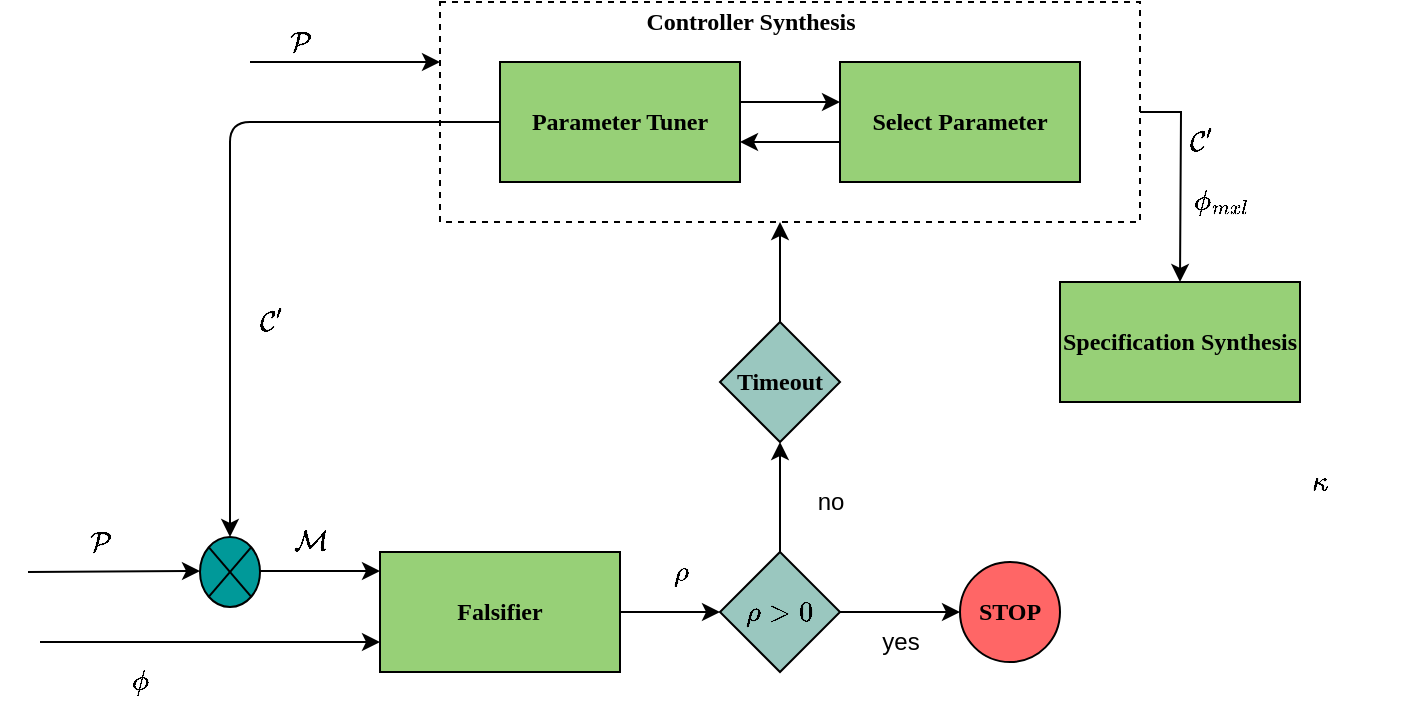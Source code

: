 <mxfile version="14.9.9" type="github">
  <diagram id="HPMyCTs1JtdewsG8-r8l" name="Page-1">
    <mxGraphModel dx="1742" dy="551" grid="1" gridSize="10" guides="1" tooltips="1" connect="1" arrows="1" fold="1" page="1" pageScale="1" pageWidth="850" pageHeight="1100" math="1" shadow="0">
      <root>
        <mxCell id="0" />
        <mxCell id="1" parent="0" />
        <mxCell id="0roCsXZs07hfI-0RXTEd-21" value="" style="endArrow=classic;html=1;" parent="1" edge="1">
          <mxGeometry relative="1" as="geometry">
            <mxPoint x="90" y="464.5" as="sourcePoint" />
            <mxPoint x="160" y="464.5" as="targetPoint" />
          </mxGeometry>
        </mxCell>
        <mxCell id="0roCsXZs07hfI-0RXTEd-46" value="" style="endArrow=classic;html=1;exitX=0.14;exitY=1.25;exitDx=0;exitDy=0;exitPerimeter=0;" parent="1" edge="1" source="0roCsXZs07hfI-0RXTEd-86">
          <mxGeometry relative="1" as="geometry">
            <mxPoint x="-90" y="464.5" as="sourcePoint" />
            <mxPoint x="70" y="464.5" as="targetPoint" />
          </mxGeometry>
        </mxCell>
        <mxCell id="0roCsXZs07hfI-0RXTEd-48" value="" style="endArrow=classic;html=1;" parent="1" edge="1">
          <mxGeometry relative="1" as="geometry">
            <mxPoint x="-10" y="500" as="sourcePoint" />
            <mxPoint x="160" y="500" as="targetPoint" />
          </mxGeometry>
        </mxCell>
        <mxCell id="0roCsXZs07hfI-0RXTEd-75" value="" style="edgeStyle=segmentEdgeStyle;endArrow=classic;html=1;" parent="1" edge="1">
          <mxGeometry width="50" height="50" relative="1" as="geometry">
            <mxPoint x="95" y="210" as="sourcePoint" />
            <mxPoint x="190" y="210" as="targetPoint" />
            <Array as="points">
              <mxPoint x="110" y="210" />
              <mxPoint x="180" y="210" />
            </Array>
          </mxGeometry>
        </mxCell>
        <mxCell id="0roCsXZs07hfI-0RXTEd-82" value="$$\mathcal{C}&#39;$$" style="text;html=1;align=center;verticalAlign=middle;resizable=0;points=[];autosize=1;strokeColor=none;fillColor=none;" parent="1" vertex="1">
          <mxGeometry x="50" y="330" width="110" height="20" as="geometry" />
        </mxCell>
        <mxCell id="0roCsXZs07hfI-0RXTEd-83" value="$$\kappa$$" style="text;html=1;align=center;verticalAlign=middle;resizable=0;points=[];autosize=1;strokeColor=none;fillColor=none;" parent="1" vertex="1">
          <mxGeometry x="590" y="410" width="80" height="20" as="geometry" />
        </mxCell>
        <mxCell id="0roCsXZs07hfI-0RXTEd-85" value="$$\phi$$" style="text;html=1;align=center;verticalAlign=middle;resizable=0;points=[];autosize=1;strokeColor=none;fillColor=none;" parent="1" vertex="1">
          <mxGeometry x="10" y="510" width="60" height="20" as="geometry" />
        </mxCell>
        <mxCell id="0roCsXZs07hfI-0RXTEd-86" value="$$\mathcal{P}$$" style="text;html=1;align=center;verticalAlign=middle;resizable=0;points=[];autosize=1;strokeColor=none;fillColor=none;" parent="1" vertex="1">
          <mxGeometry x="-30" y="440" width="100" height="20" as="geometry" />
        </mxCell>
        <mxCell id="0roCsXZs07hfI-0RXTEd-87" value="$$\rho$$" style="text;html=1;align=center;verticalAlign=middle;resizable=0;points=[];autosize=1;strokeColor=none;fillColor=none;" parent="1" vertex="1">
          <mxGeometry x="280" y="455" width="60" height="20" as="geometry" />
        </mxCell>
        <mxCell id="0roCsXZs07hfI-0RXTEd-89" value="$$\mathcal{M}$$" style="text;html=1;align=center;verticalAlign=middle;resizable=0;points=[];autosize=1;strokeColor=none;fillColor=none;" parent="1" vertex="1">
          <mxGeometry x="70" y="440" width="110" height="20" as="geometry" />
        </mxCell>
        <mxCell id="FNa_Qqf1uXG0-d_bG-Wr-1" value="" style="edgeStyle=orthogonalEdgeStyle;rounded=0;orthogonalLoop=1;jettySize=auto;html=1;" edge="1" parent="1" source="KR0jnZ5FBIjMVYTQxTM6-1" target="KR0jnZ5FBIjMVYTQxTM6-4">
          <mxGeometry relative="1" as="geometry">
            <Array as="points">
              <mxPoint x="370" y="230" />
              <mxPoint x="370" y="230" />
            </Array>
          </mxGeometry>
        </mxCell>
        <mxCell id="KR0jnZ5FBIjMVYTQxTM6-1" value="&lt;font face=&quot;Comic Sans MS&quot;&gt;&lt;b&gt;Parameter Tuner&lt;/b&gt;&lt;/font&gt;" style="rounded=0;whiteSpace=wrap;html=1;fillColor=#97D077;" parent="1" vertex="1">
          <mxGeometry x="220" y="210" width="120" height="60" as="geometry" />
        </mxCell>
        <mxCell id="FNa_Qqf1uXG0-d_bG-Wr-7" value="" style="edgeStyle=orthogonalEdgeStyle;rounded=0;orthogonalLoop=1;jettySize=auto;html=1;" edge="1" parent="1" source="KR0jnZ5FBIjMVYTQxTM6-2" target="FNa_Qqf1uXG0-d_bG-Wr-4">
          <mxGeometry relative="1" as="geometry" />
        </mxCell>
        <mxCell id="KR0jnZ5FBIjMVYTQxTM6-2" value="&lt;font face=&quot;Comic Sans MS&quot;&gt;&lt;b&gt;Falsifier&lt;/b&gt;&lt;/font&gt;" style="rounded=0;whiteSpace=wrap;html=1;fillColor=#97D077;" parent="1" vertex="1">
          <mxGeometry x="160" y="455" width="120" height="60" as="geometry" />
        </mxCell>
        <mxCell id="FNa_Qqf1uXG0-d_bG-Wr-2" value="" style="edgeStyle=orthogonalEdgeStyle;rounded=0;orthogonalLoop=1;jettySize=auto;html=1;" edge="1" parent="1" source="KR0jnZ5FBIjMVYTQxTM6-4" target="KR0jnZ5FBIjMVYTQxTM6-1">
          <mxGeometry relative="1" as="geometry">
            <Array as="points">
              <mxPoint x="350" y="250" />
              <mxPoint x="350" y="250" />
            </Array>
          </mxGeometry>
        </mxCell>
        <mxCell id="KR0jnZ5FBIjMVYTQxTM6-4" value="&lt;b&gt;&lt;font face=&quot;Comic Sans MS&quot;&gt;Select Parameter&lt;/font&gt;&lt;/b&gt;" style="rounded=0;whiteSpace=wrap;html=1;fillColor=#97D077;" parent="1" vertex="1">
          <mxGeometry x="390" y="210" width="120" height="60" as="geometry" />
        </mxCell>
        <mxCell id="KR0jnZ5FBIjMVYTQxTM6-8" value="" style="edgeStyle=segmentEdgeStyle;endArrow=classic;html=1;exitX=0;exitY=0.5;exitDx=0;exitDy=0;entryX=0.5;entryY=0;entryDx=0;entryDy=0;" parent="1" source="KR0jnZ5FBIjMVYTQxTM6-1" edge="1" target="KR0jnZ5FBIjMVYTQxTM6-9">
          <mxGeometry width="50" height="50" relative="1" as="geometry">
            <mxPoint x="215" y="280" as="sourcePoint" />
            <mxPoint x="90" y="410" as="targetPoint" />
          </mxGeometry>
        </mxCell>
        <mxCell id="KR0jnZ5FBIjMVYTQxTM6-9" value="" style="shape=sumEllipse;perimeter=ellipsePerimeter;whiteSpace=wrap;html=1;backgroundOutline=1;fillColor=#009999;" parent="1" vertex="1">
          <mxGeometry x="70" y="447.5" width="30" height="35" as="geometry" />
        </mxCell>
        <mxCell id="FNa_Qqf1uXG0-d_bG-Wr-14" value="" style="edgeStyle=orthogonalEdgeStyle;rounded=0;orthogonalLoop=1;jettySize=auto;html=1;" edge="1" parent="1" source="FNa_Qqf1uXG0-d_bG-Wr-3" target="FNa_Qqf1uXG0-d_bG-Wr-10">
          <mxGeometry relative="1" as="geometry">
            <Array as="points">
              <mxPoint x="360" y="310" />
              <mxPoint x="360" y="310" />
            </Array>
          </mxGeometry>
        </mxCell>
        <mxCell id="FNa_Qqf1uXG0-d_bG-Wr-3" value="&lt;font face=&quot;Comic Sans MS&quot;&gt;&lt;b&gt;Timeout&lt;/b&gt;&lt;/font&gt;" style="rhombus;whiteSpace=wrap;html=1;fillColor=#9AC7BF;" vertex="1" parent="1">
          <mxGeometry x="330" y="340" width="60" height="60" as="geometry" />
        </mxCell>
        <mxCell id="FNa_Qqf1uXG0-d_bG-Wr-8" value="" style="edgeStyle=orthogonalEdgeStyle;rounded=0;orthogonalLoop=1;jettySize=auto;html=1;" edge="1" parent="1" source="FNa_Qqf1uXG0-d_bG-Wr-4" target="FNa_Qqf1uXG0-d_bG-Wr-3">
          <mxGeometry relative="1" as="geometry" />
        </mxCell>
        <mxCell id="FNa_Qqf1uXG0-d_bG-Wr-9" value="" style="edgeStyle=orthogonalEdgeStyle;rounded=0;orthogonalLoop=1;jettySize=auto;html=1;" edge="1" parent="1" source="FNa_Qqf1uXG0-d_bG-Wr-4" target="FNa_Qqf1uXG0-d_bG-Wr-6">
          <mxGeometry relative="1" as="geometry" />
        </mxCell>
        <mxCell id="FNa_Qqf1uXG0-d_bG-Wr-4" value="&lt;b&gt;$$\rho&amp;gt;0$$&lt;/b&gt;" style="rhombus;whiteSpace=wrap;html=1;fillColor=#9AC7BF;" vertex="1" parent="1">
          <mxGeometry x="330" y="455" width="60" height="60" as="geometry" />
        </mxCell>
        <mxCell id="FNa_Qqf1uXG0-d_bG-Wr-5" value="&lt;b&gt;&lt;font face=&quot;Comic Sans MS&quot;&gt;Specification Synthesis&lt;br&gt;&lt;/font&gt;&lt;/b&gt;" style="rounded=0;whiteSpace=wrap;html=1;fillColor=#97D077;" vertex="1" parent="1">
          <mxGeometry x="500" y="320" width="120" height="60" as="geometry" />
        </mxCell>
        <mxCell id="FNa_Qqf1uXG0-d_bG-Wr-6" value="&lt;b&gt;&lt;font face=&quot;Comic Sans MS&quot;&gt;STOP&lt;/font&gt;&lt;/b&gt;" style="ellipse;whiteSpace=wrap;html=1;aspect=fixed;fillColor=#FF6666;" vertex="1" parent="1">
          <mxGeometry x="450" y="460" width="50" height="50" as="geometry" />
        </mxCell>
        <mxCell id="FNa_Qqf1uXG0-d_bG-Wr-16" style="edgeStyle=orthogonalEdgeStyle;rounded=0;orthogonalLoop=1;jettySize=auto;html=1;" edge="1" parent="1" source="FNa_Qqf1uXG0-d_bG-Wr-10">
          <mxGeometry relative="1" as="geometry">
            <mxPoint x="560" y="320" as="targetPoint" />
          </mxGeometry>
        </mxCell>
        <mxCell id="FNa_Qqf1uXG0-d_bG-Wr-10" value="" style="rounded=0;whiteSpace=wrap;html=1;fillColor=none;dashed=1;" vertex="1" parent="1">
          <mxGeometry x="190" y="180" width="350" height="110" as="geometry" />
        </mxCell>
        <mxCell id="FNa_Qqf1uXG0-d_bG-Wr-11" value="&lt;b&gt;&lt;font face=&quot;Comic Sans MS&quot;&gt;Controller Synthesis&lt;br&gt;&lt;/font&gt;&lt;/b&gt;" style="text;html=1;align=center;verticalAlign=middle;resizable=0;points=[];autosize=1;strokeColor=none;" vertex="1" parent="1">
          <mxGeometry x="280" y="180" width="130" height="20" as="geometry" />
        </mxCell>
        <mxCell id="FNa_Qqf1uXG0-d_bG-Wr-12" value="no" style="text;html=1;align=center;verticalAlign=middle;resizable=0;points=[];autosize=1;strokeColor=none;" vertex="1" parent="1">
          <mxGeometry x="370" y="420" width="30" height="20" as="geometry" />
        </mxCell>
        <mxCell id="FNa_Qqf1uXG0-d_bG-Wr-13" value="yes" style="text;html=1;align=center;verticalAlign=middle;resizable=0;points=[];autosize=1;strokeColor=none;" vertex="1" parent="1">
          <mxGeometry x="400" y="490" width="40" height="20" as="geometry" />
        </mxCell>
        <mxCell id="FNa_Qqf1uXG0-d_bG-Wr-15" value="$$\mathcal{P}$$" style="text;html=1;align=center;verticalAlign=middle;resizable=0;points=[];autosize=1;strokeColor=none;" vertex="1" parent="1">
          <mxGeometry x="60" y="190" width="120" height="20" as="geometry" />
        </mxCell>
        <mxCell id="FNa_Qqf1uXG0-d_bG-Wr-17" value="$$\mathcal{C}&#39;$$" style="text;html=1;align=center;verticalAlign=middle;resizable=0;points=[];autosize=1;strokeColor=none;" vertex="1" parent="1">
          <mxGeometry x="505" y="240" width="130" height="20" as="geometry" />
        </mxCell>
        <mxCell id="FNa_Qqf1uXG0-d_bG-Wr-18" value="$$\phi_{mxl}$$" style="text;html=1;align=center;verticalAlign=middle;resizable=0;points=[];autosize=1;strokeColor=none;" vertex="1" parent="1">
          <mxGeometry x="525" y="270" width="110" height="20" as="geometry" />
        </mxCell>
      </root>
    </mxGraphModel>
  </diagram>
</mxfile>
